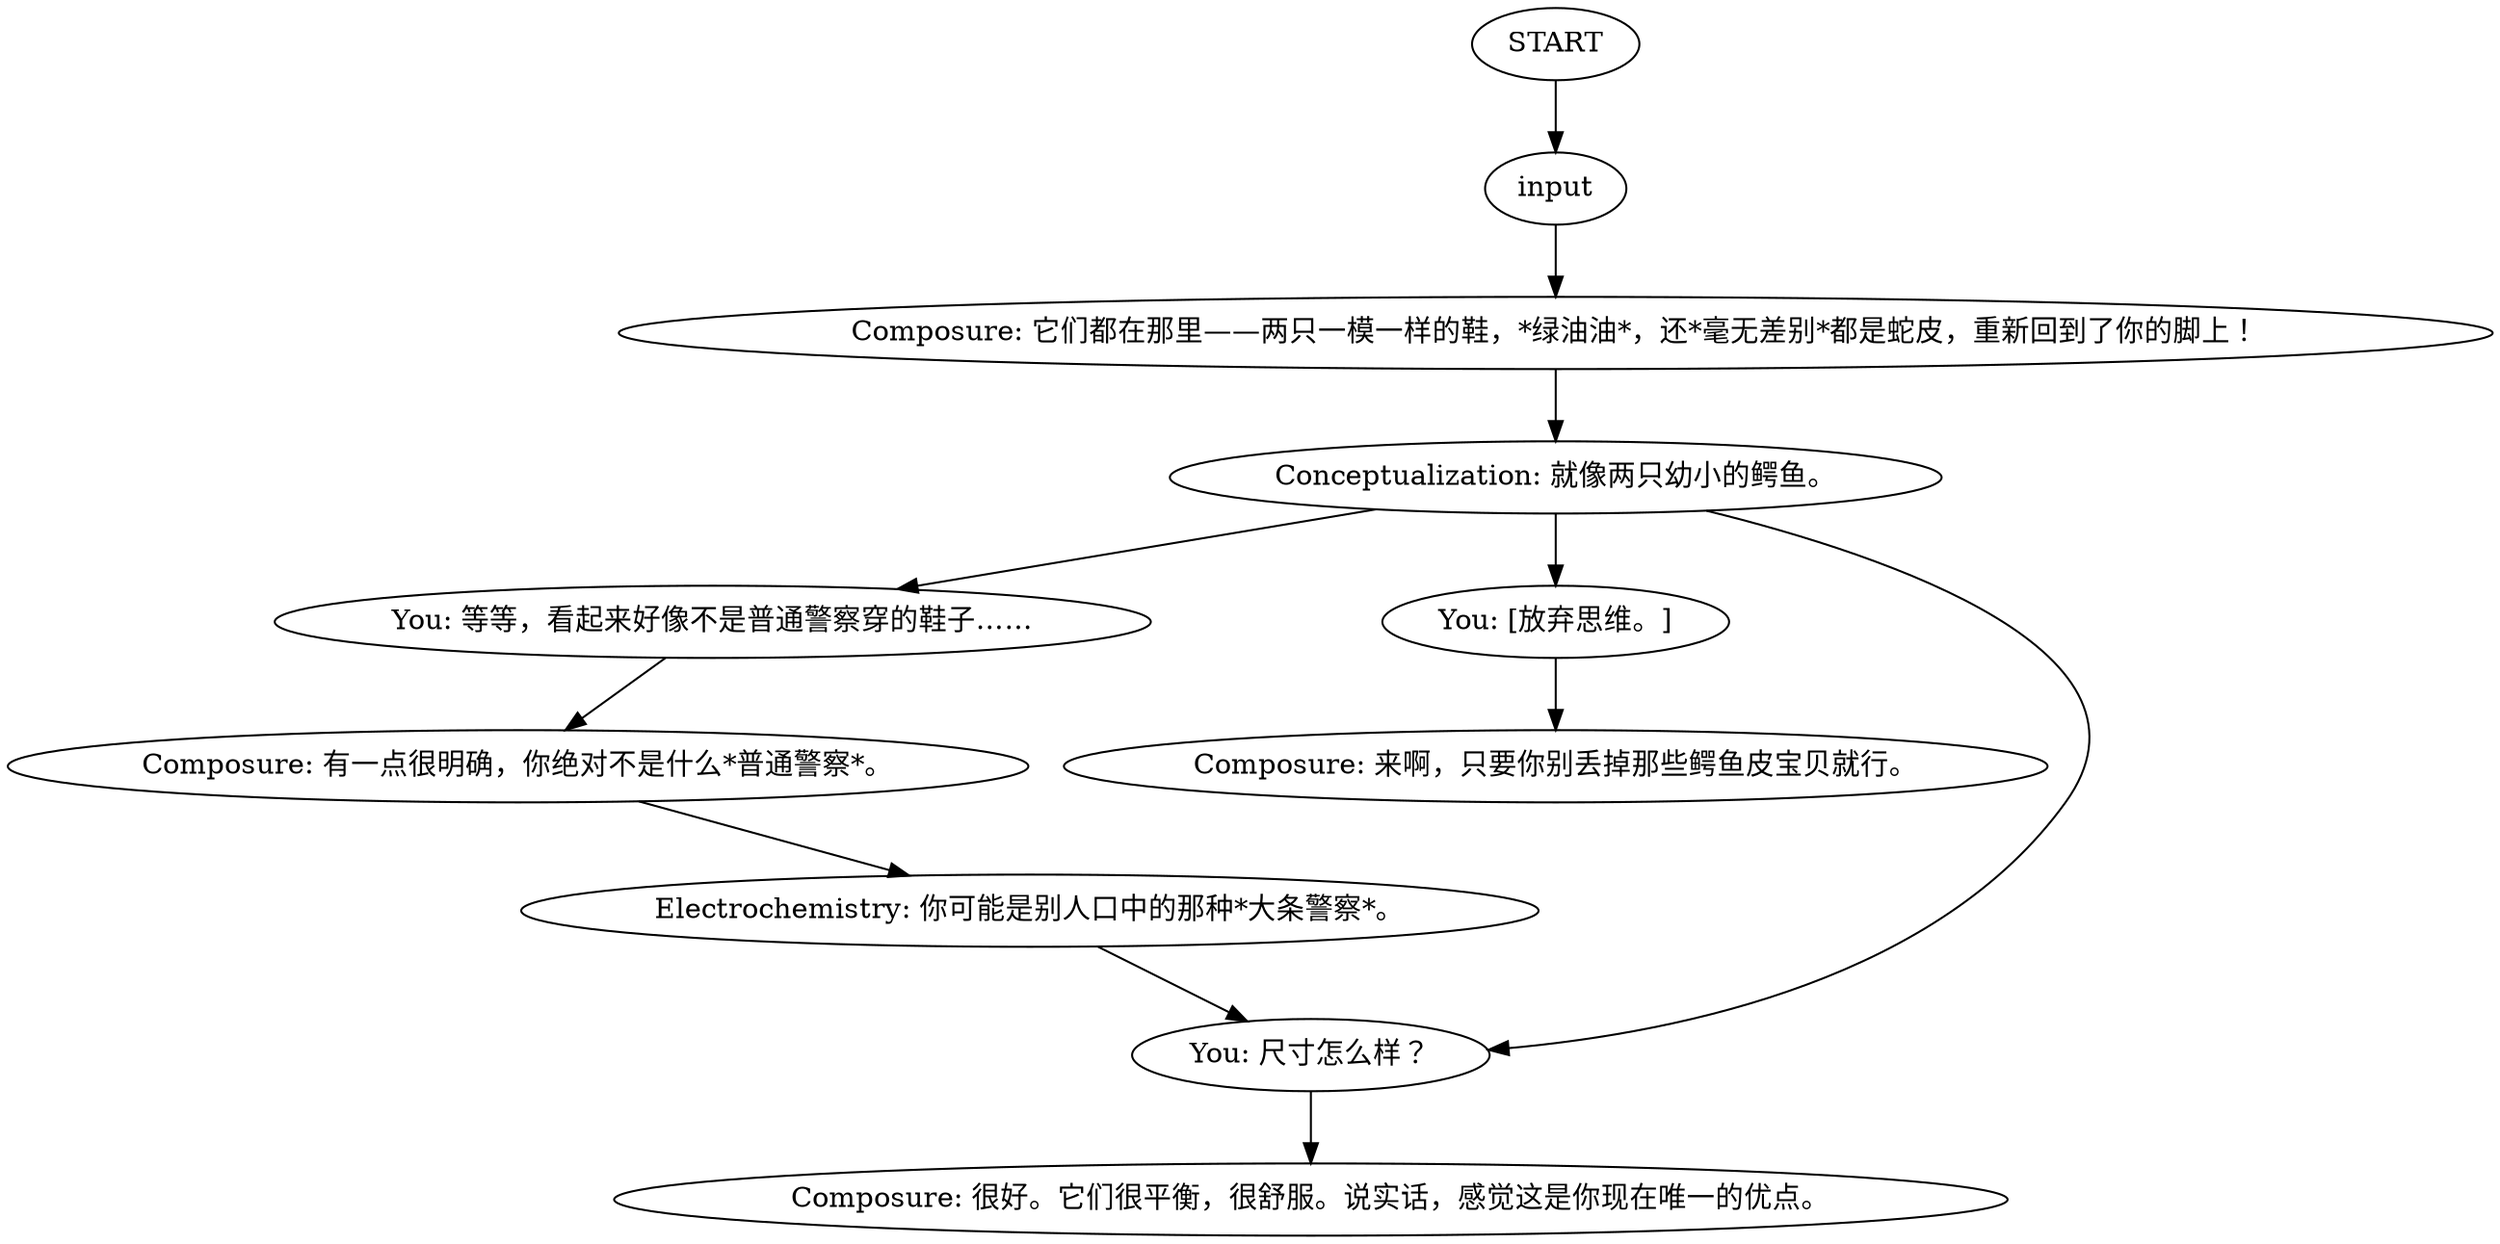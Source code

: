 # WHIRLING F2 ORB / dialogue both shoes
# both shoes on, finishes task
# ==================================================
digraph G {
	  0 [label="START"];
	  1 [label="input"];
	  3 [label="Composure: 来啊，只要你别丢掉那些鳄鱼皮宝贝就行。"];
	  4 [label="Conceptualization: 就像两只幼小的鳄鱼。"];
	  5 [label="Electrochemistry: 你可能是别人口中的那种*大条警察*。"];
	  6 [label="Composure: 它们都在那里——两只一模一样的鞋，*绿油油*，还*毫无差别*都是蛇皮，重新回到了你的脚上！"];
	  7 [label="You: 等等，看起来好像不是普通警察穿的鞋子……"];
	  8 [label="Composure: 有一点很明确，你绝对不是什么*普通警察*。"];
	  9 [label="You: [放弃思维。]"];
	  10 [label="You: 尺寸怎么样？"];
	  11 [label="Composure: 很好。它们很平衡，很舒服。说实话，感觉这是你现在唯一的优点。"];
	  0 -> 1
	  1 -> 6
	  4 -> 9
	  4 -> 10
	  4 -> 7
	  5 -> 10
	  6 -> 4
	  7 -> 8
	  8 -> 5
	  9 -> 3
	  10 -> 11
}

